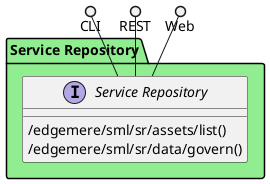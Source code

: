 @startuml



package "Service Repository" #lightgreen {

    interface "Service Repository" as i {
            /edgemere/sml/sr/assets/list()
            /edgemere/sml/sr/data/govern()
    
    }
}

CLI ()-- i
REST ()-- i
Web ()-- i

package "Service Repository" #lightgreen {
    
}



@enduml
